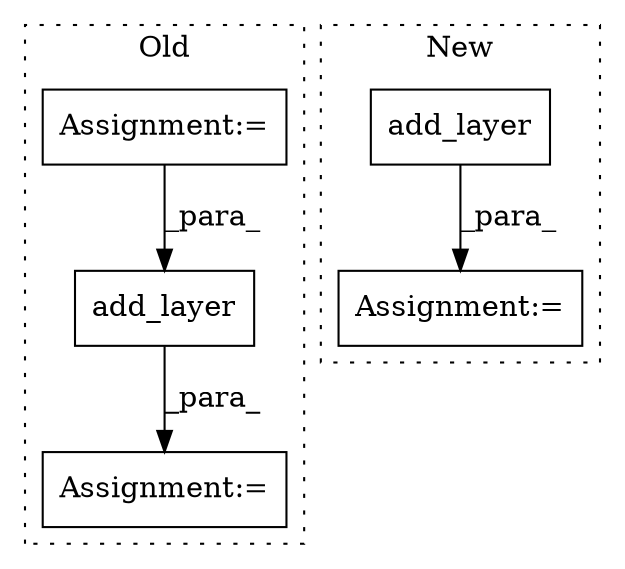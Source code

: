 digraph G {
subgraph cluster0 {
1 [label="add_layer" a="32" s="7427,7465" l="10,1" shape="box"];
3 [label="Assignment:=" a="7" s="7350" l="1" shape="box"];
5 [label="Assignment:=" a="7" s="7420" l="1" shape="box"];
label = "Old";
style="dotted";
}
subgraph cluster1 {
2 [label="add_layer" a="32" s="7282,7368" l="10,1" shape="box"];
4 [label="Assignment:=" a="7" s="7275" l="1" shape="box"];
label = "New";
style="dotted";
}
1 -> 5 [label="_para_"];
2 -> 4 [label="_para_"];
3 -> 1 [label="_para_"];
}